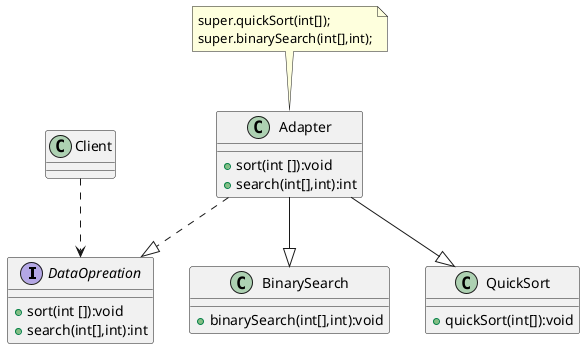 @startuml 2_1

interface DataOpreation
{
  + sort(int []):void
  + search(int[],int):int
}

class BinarySearch
{
  + binarySearch(int[],int):void
}

class QuickSort
{
  + quickSort(int[]):void
}

class Adapter
{
  + sort(int []):void
  + search(int[],int):int
}

note "super.quickSort(int[]);\nsuper.binarySearch(int[],int);" as N1

Client ..> DataOpreation
Adapter ..|> DataOpreation
Adapter --|> QuickSort
Adapter --|> BinarySearch
N1 .. Adapter




@enduml